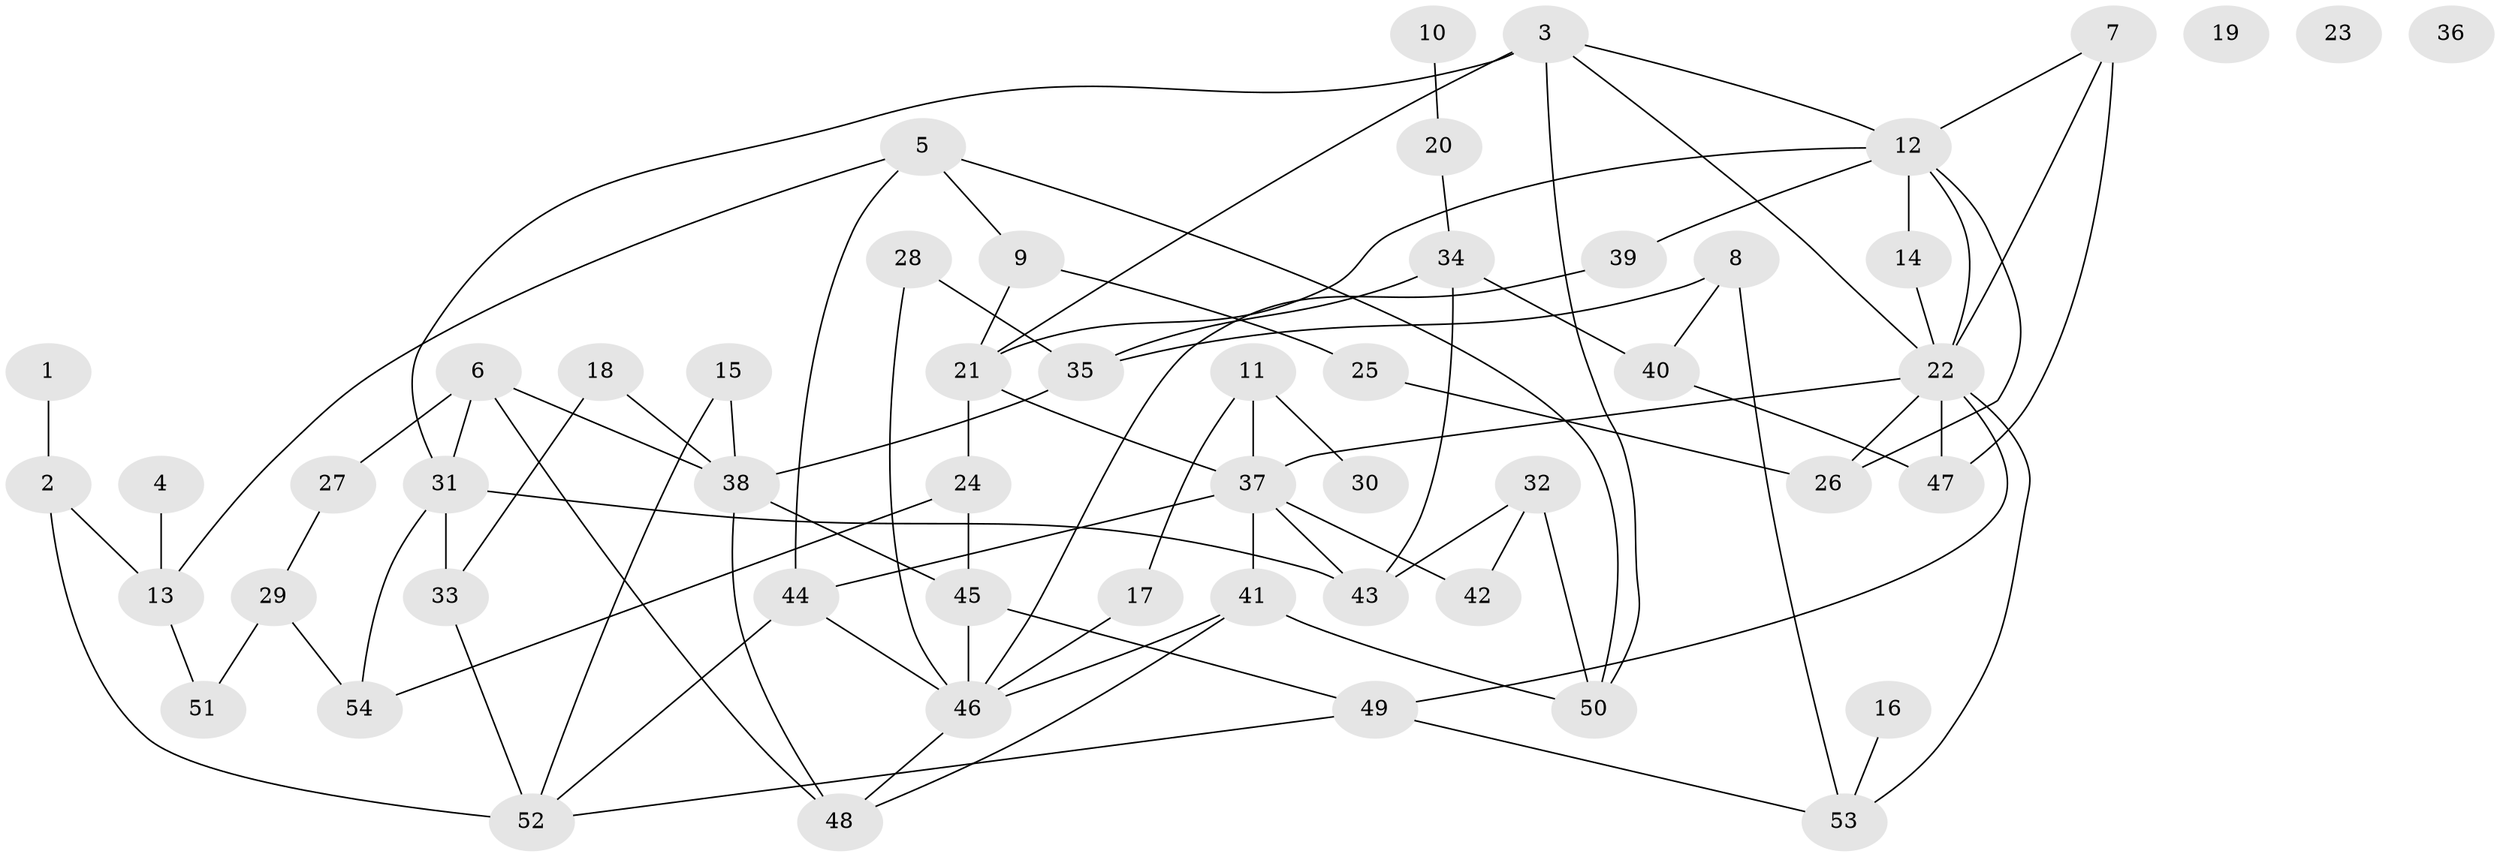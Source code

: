 // Generated by graph-tools (version 1.1) at 2025/12/03/09/25 04:12:53]
// undirected, 54 vertices, 87 edges
graph export_dot {
graph [start="1"]
  node [color=gray90,style=filled];
  1;
  2;
  3;
  4;
  5;
  6;
  7;
  8;
  9;
  10;
  11;
  12;
  13;
  14;
  15;
  16;
  17;
  18;
  19;
  20;
  21;
  22;
  23;
  24;
  25;
  26;
  27;
  28;
  29;
  30;
  31;
  32;
  33;
  34;
  35;
  36;
  37;
  38;
  39;
  40;
  41;
  42;
  43;
  44;
  45;
  46;
  47;
  48;
  49;
  50;
  51;
  52;
  53;
  54;
  1 -- 2;
  2 -- 13;
  2 -- 52;
  3 -- 12;
  3 -- 21;
  3 -- 22;
  3 -- 31;
  3 -- 50;
  4 -- 13;
  5 -- 9;
  5 -- 13;
  5 -- 44;
  5 -- 50;
  6 -- 27;
  6 -- 31;
  6 -- 38;
  6 -- 48;
  7 -- 12;
  7 -- 22;
  7 -- 47;
  8 -- 35;
  8 -- 40;
  8 -- 53;
  9 -- 21;
  9 -- 25;
  10 -- 20;
  11 -- 17;
  11 -- 30;
  11 -- 37;
  12 -- 14;
  12 -- 21;
  12 -- 22;
  12 -- 26;
  12 -- 39;
  13 -- 51;
  14 -- 22;
  15 -- 38;
  15 -- 52;
  16 -- 53;
  17 -- 46;
  18 -- 33;
  18 -- 38;
  20 -- 34;
  21 -- 24;
  21 -- 37;
  22 -- 26;
  22 -- 37;
  22 -- 47;
  22 -- 49;
  22 -- 53;
  24 -- 45;
  24 -- 54;
  25 -- 26;
  27 -- 29;
  28 -- 35;
  28 -- 46;
  29 -- 51;
  29 -- 54;
  31 -- 33;
  31 -- 43;
  31 -- 54;
  32 -- 42;
  32 -- 43;
  32 -- 50;
  33 -- 52;
  34 -- 35;
  34 -- 40;
  34 -- 43;
  35 -- 38;
  37 -- 41;
  37 -- 42;
  37 -- 43;
  37 -- 44;
  38 -- 45;
  38 -- 48;
  39 -- 46;
  40 -- 47;
  41 -- 46;
  41 -- 48;
  41 -- 50;
  44 -- 46;
  44 -- 52;
  45 -- 46;
  45 -- 49;
  46 -- 48;
  49 -- 52;
  49 -- 53;
}
